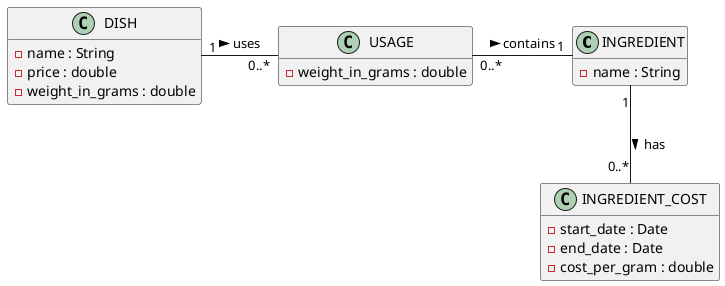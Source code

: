 @startuml bakery

hide empty members

class INGREDIENT {
    -name : String
}

class INGREDIENT_COST {
    -start_date : Date
    -end_date : Date
    -cost_per_gram : double
}

INGREDIENT "1" -- "0..*" INGREDIENT_COST : has >

class DISH {
    -name : String
    -price : double
    -weight_in_grams : double
}

class USAGE {
    -weight_in_grams : double
}

USAGE "0..*" - "1" INGREDIENT : contains >
DISH "1" - "0..*" USAGE : uses >

@enduml
